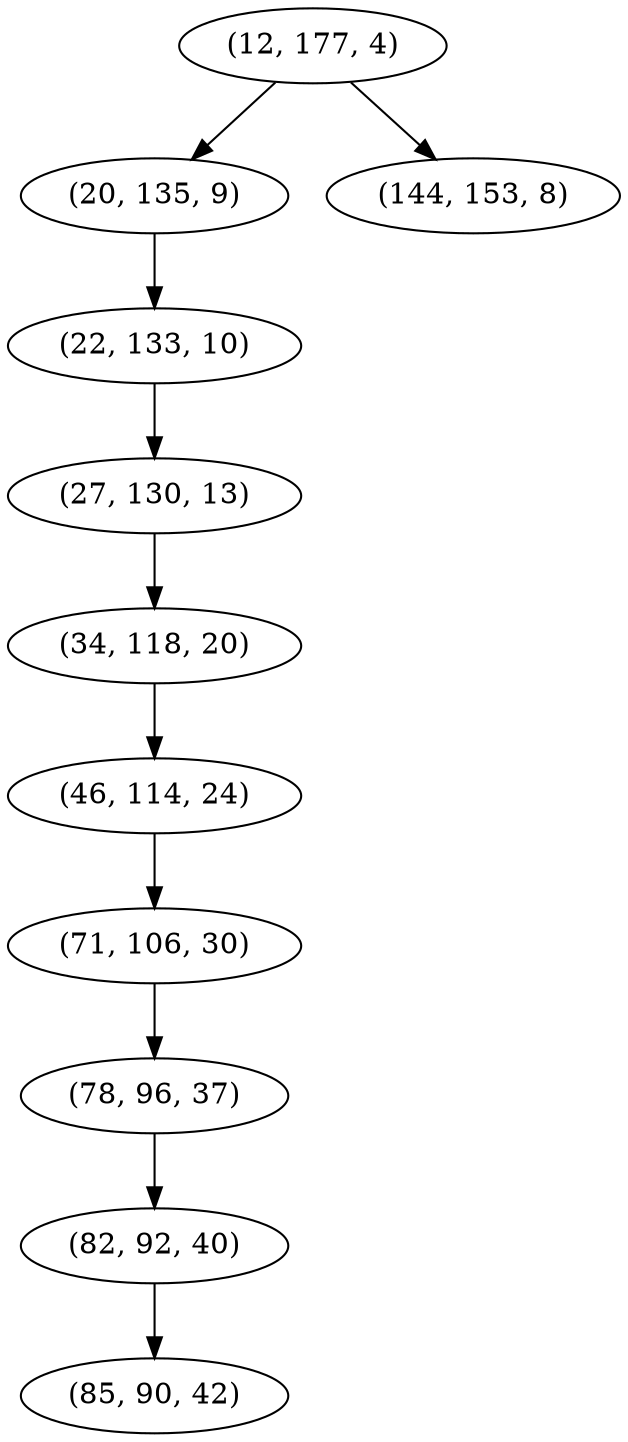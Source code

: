 digraph tree {
    "(12, 177, 4)";
    "(20, 135, 9)";
    "(22, 133, 10)";
    "(27, 130, 13)";
    "(34, 118, 20)";
    "(46, 114, 24)";
    "(71, 106, 30)";
    "(78, 96, 37)";
    "(82, 92, 40)";
    "(85, 90, 42)";
    "(144, 153, 8)";
    "(12, 177, 4)" -> "(20, 135, 9)";
    "(12, 177, 4)" -> "(144, 153, 8)";
    "(20, 135, 9)" -> "(22, 133, 10)";
    "(22, 133, 10)" -> "(27, 130, 13)";
    "(27, 130, 13)" -> "(34, 118, 20)";
    "(34, 118, 20)" -> "(46, 114, 24)";
    "(46, 114, 24)" -> "(71, 106, 30)";
    "(71, 106, 30)" -> "(78, 96, 37)";
    "(78, 96, 37)" -> "(82, 92, 40)";
    "(82, 92, 40)" -> "(85, 90, 42)";
}
